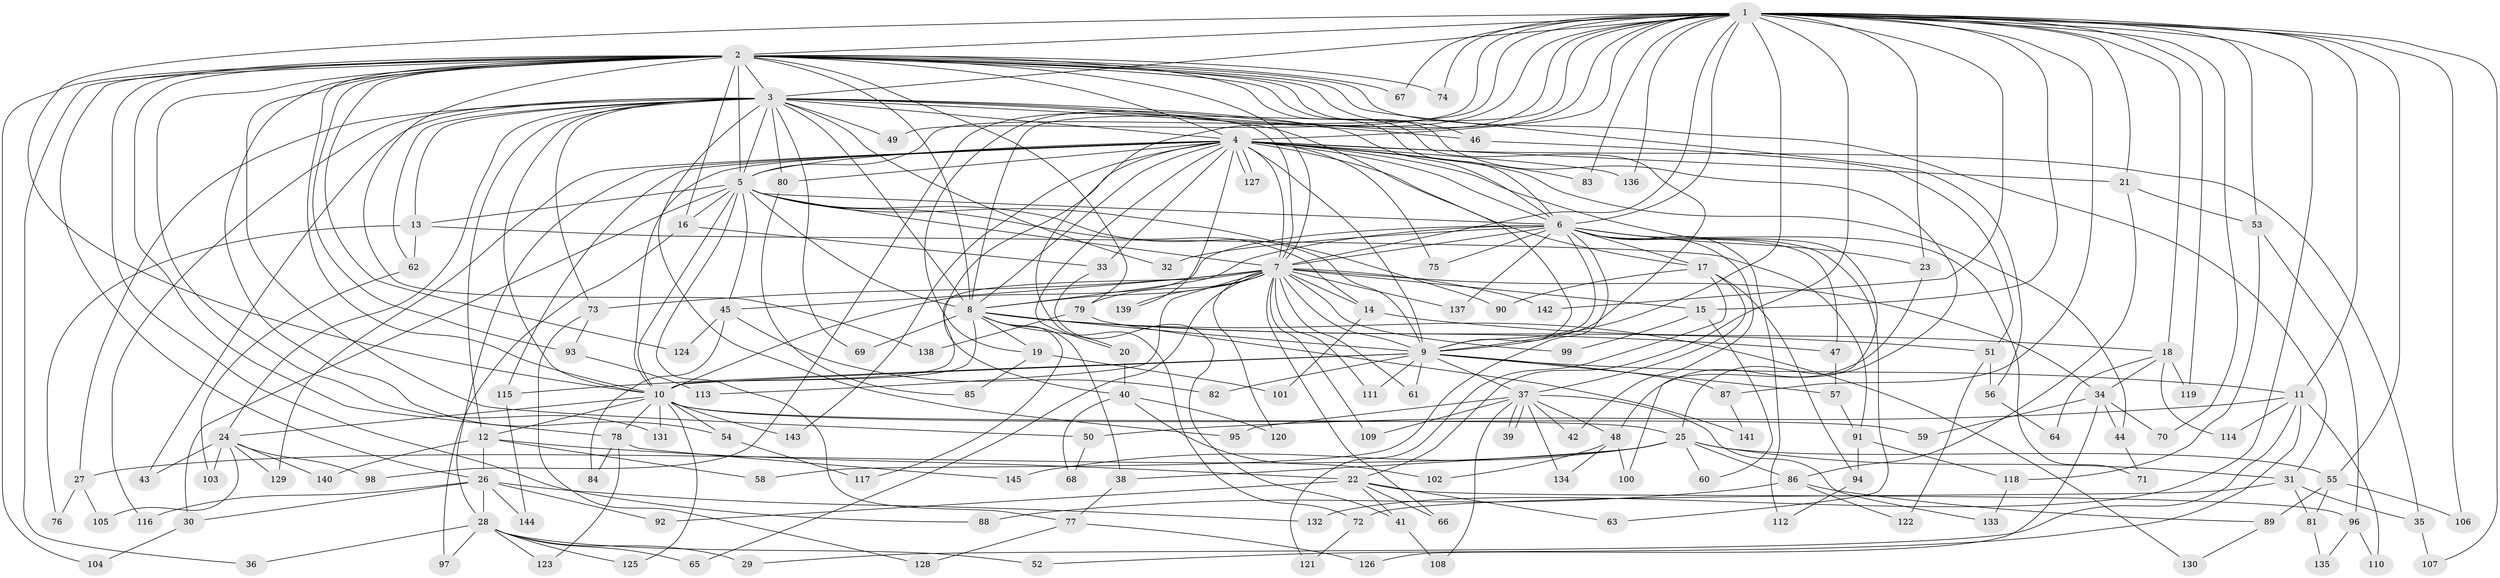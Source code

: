 // Generated by graph-tools (version 1.1) at 2025/49/03/09/25 03:49:39]
// undirected, 145 vertices, 315 edges
graph export_dot {
graph [start="1"]
  node [color=gray90,style=filled];
  1;
  2;
  3;
  4;
  5;
  6;
  7;
  8;
  9;
  10;
  11;
  12;
  13;
  14;
  15;
  16;
  17;
  18;
  19;
  20;
  21;
  22;
  23;
  24;
  25;
  26;
  27;
  28;
  29;
  30;
  31;
  32;
  33;
  34;
  35;
  36;
  37;
  38;
  39;
  40;
  41;
  42;
  43;
  44;
  45;
  46;
  47;
  48;
  49;
  50;
  51;
  52;
  53;
  54;
  55;
  56;
  57;
  58;
  59;
  60;
  61;
  62;
  63;
  64;
  65;
  66;
  67;
  68;
  69;
  70;
  71;
  72;
  73;
  74;
  75;
  76;
  77;
  78;
  79;
  80;
  81;
  82;
  83;
  84;
  85;
  86;
  87;
  88;
  89;
  90;
  91;
  92;
  93;
  94;
  95;
  96;
  97;
  98;
  99;
  100;
  101;
  102;
  103;
  104;
  105;
  106;
  107;
  108;
  109;
  110;
  111;
  112;
  113;
  114;
  115;
  116;
  117;
  118;
  119;
  120;
  121;
  122;
  123;
  124;
  125;
  126;
  127;
  128;
  129;
  130;
  131;
  132;
  133;
  134;
  135;
  136;
  137;
  138;
  139;
  140;
  141;
  142;
  143;
  144;
  145;
  1 -- 2;
  1 -- 3;
  1 -- 4;
  1 -- 5;
  1 -- 6;
  1 -- 7;
  1 -- 8;
  1 -- 9;
  1 -- 10;
  1 -- 11;
  1 -- 15;
  1 -- 18;
  1 -- 19;
  1 -- 21;
  1 -- 22;
  1 -- 23;
  1 -- 49;
  1 -- 53;
  1 -- 55;
  1 -- 67;
  1 -- 70;
  1 -- 72;
  1 -- 74;
  1 -- 83;
  1 -- 87;
  1 -- 98;
  1 -- 106;
  1 -- 107;
  1 -- 119;
  1 -- 132;
  1 -- 136;
  1 -- 142;
  2 -- 3;
  2 -- 4;
  2 -- 5;
  2 -- 6;
  2 -- 7;
  2 -- 8;
  2 -- 9;
  2 -- 10;
  2 -- 16;
  2 -- 25;
  2 -- 26;
  2 -- 31;
  2 -- 36;
  2 -- 46;
  2 -- 50;
  2 -- 54;
  2 -- 56;
  2 -- 67;
  2 -- 74;
  2 -- 78;
  2 -- 79;
  2 -- 88;
  2 -- 93;
  2 -- 104;
  2 -- 124;
  2 -- 131;
  2 -- 138;
  3 -- 4;
  3 -- 5;
  3 -- 6;
  3 -- 7;
  3 -- 8;
  3 -- 9;
  3 -- 10;
  3 -- 12;
  3 -- 13;
  3 -- 24;
  3 -- 27;
  3 -- 32;
  3 -- 43;
  3 -- 46;
  3 -- 49;
  3 -- 62;
  3 -- 69;
  3 -- 73;
  3 -- 80;
  3 -- 95;
  3 -- 116;
  4 -- 5;
  4 -- 6;
  4 -- 7;
  4 -- 8;
  4 -- 9;
  4 -- 10;
  4 -- 17;
  4 -- 20;
  4 -- 21;
  4 -- 28;
  4 -- 33;
  4 -- 35;
  4 -- 40;
  4 -- 44;
  4 -- 75;
  4 -- 80;
  4 -- 83;
  4 -- 100;
  4 -- 115;
  4 -- 127;
  4 -- 127;
  4 -- 129;
  4 -- 136;
  4 -- 139;
  4 -- 143;
  5 -- 6;
  5 -- 7;
  5 -- 8;
  5 -- 9;
  5 -- 10;
  5 -- 13;
  5 -- 14;
  5 -- 16;
  5 -- 30;
  5 -- 45;
  5 -- 77;
  5 -- 90;
  6 -- 7;
  6 -- 8;
  6 -- 9;
  6 -- 10;
  6 -- 17;
  6 -- 23;
  6 -- 32;
  6 -- 42;
  6 -- 47;
  6 -- 58;
  6 -- 63;
  6 -- 71;
  6 -- 75;
  6 -- 112;
  6 -- 137;
  7 -- 8;
  7 -- 9;
  7 -- 10;
  7 -- 14;
  7 -- 15;
  7 -- 34;
  7 -- 45;
  7 -- 61;
  7 -- 65;
  7 -- 66;
  7 -- 73;
  7 -- 79;
  7 -- 99;
  7 -- 109;
  7 -- 111;
  7 -- 113;
  7 -- 120;
  7 -- 137;
  7 -- 139;
  7 -- 142;
  8 -- 9;
  8 -- 10;
  8 -- 19;
  8 -- 20;
  8 -- 38;
  8 -- 47;
  8 -- 51;
  8 -- 69;
  8 -- 117;
  8 -- 130;
  9 -- 10;
  9 -- 11;
  9 -- 37;
  9 -- 57;
  9 -- 61;
  9 -- 82;
  9 -- 87;
  9 -- 111;
  9 -- 115;
  10 -- 12;
  10 -- 24;
  10 -- 25;
  10 -- 54;
  10 -- 59;
  10 -- 78;
  10 -- 125;
  10 -- 131;
  10 -- 143;
  11 -- 29;
  11 -- 50;
  11 -- 52;
  11 -- 110;
  11 -- 114;
  12 -- 22;
  12 -- 26;
  12 -- 58;
  12 -- 140;
  13 -- 62;
  13 -- 76;
  13 -- 91;
  14 -- 18;
  14 -- 101;
  15 -- 60;
  15 -- 99;
  16 -- 33;
  16 -- 97;
  17 -- 37;
  17 -- 90;
  17 -- 94;
  17 -- 121;
  18 -- 34;
  18 -- 64;
  18 -- 114;
  18 -- 119;
  19 -- 85;
  19 -- 101;
  20 -- 40;
  21 -- 53;
  21 -- 86;
  22 -- 41;
  22 -- 63;
  22 -- 66;
  22 -- 92;
  22 -- 96;
  23 -- 48;
  24 -- 43;
  24 -- 98;
  24 -- 103;
  24 -- 105;
  24 -- 129;
  24 -- 140;
  25 -- 27;
  25 -- 31;
  25 -- 38;
  25 -- 55;
  25 -- 60;
  25 -- 86;
  25 -- 145;
  26 -- 28;
  26 -- 30;
  26 -- 92;
  26 -- 116;
  26 -- 132;
  26 -- 144;
  27 -- 76;
  27 -- 105;
  28 -- 29;
  28 -- 36;
  28 -- 52;
  28 -- 65;
  28 -- 97;
  28 -- 123;
  28 -- 125;
  30 -- 104;
  31 -- 35;
  31 -- 72;
  31 -- 81;
  33 -- 41;
  34 -- 44;
  34 -- 59;
  34 -- 70;
  34 -- 126;
  35 -- 107;
  37 -- 39;
  37 -- 39;
  37 -- 42;
  37 -- 48;
  37 -- 95;
  37 -- 108;
  37 -- 109;
  37 -- 133;
  37 -- 134;
  38 -- 77;
  40 -- 68;
  40 -- 102;
  40 -- 120;
  41 -- 108;
  44 -- 71;
  45 -- 82;
  45 -- 84;
  45 -- 124;
  46 -- 51;
  47 -- 57;
  48 -- 100;
  48 -- 102;
  48 -- 134;
  50 -- 68;
  51 -- 56;
  51 -- 122;
  53 -- 96;
  53 -- 118;
  54 -- 117;
  55 -- 81;
  55 -- 89;
  55 -- 106;
  56 -- 64;
  57 -- 91;
  62 -- 103;
  72 -- 121;
  73 -- 93;
  73 -- 128;
  77 -- 126;
  77 -- 128;
  78 -- 84;
  78 -- 123;
  78 -- 145;
  79 -- 138;
  79 -- 141;
  80 -- 85;
  81 -- 135;
  86 -- 88;
  86 -- 89;
  86 -- 122;
  87 -- 141;
  89 -- 130;
  91 -- 94;
  91 -- 118;
  93 -- 113;
  94 -- 112;
  96 -- 110;
  96 -- 135;
  115 -- 144;
  118 -- 133;
}
